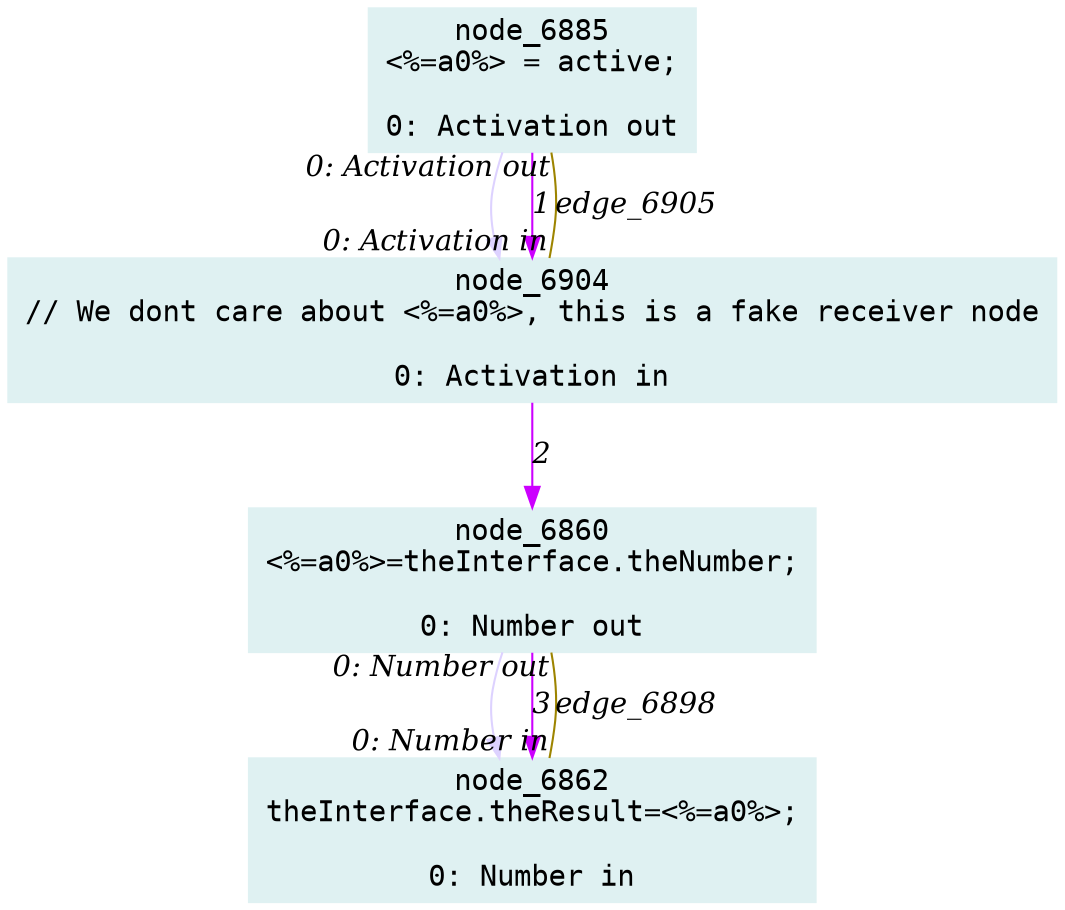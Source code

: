 digraph g{node_6860 [shape="box", style="filled", color="#dff1f2", fontname="Courier", label="node_6860
<%=a0%>=theInterface.theNumber;

0: Number out" ]
node_6862 [shape="box", style="filled", color="#dff1f2", fontname="Courier", label="node_6862
theInterface.theResult=<%=a0%>;

0: Number in" ]
node_6885 [shape="box", style="filled", color="#dff1f2", fontname="Courier", label="node_6885
<%=a0%> = active;

0: Activation out" ]
node_6904 [shape="box", style="filled", color="#dff1f2", fontname="Courier", label="node_6904
// We dont care about <%=a0%>, this is a fake receiver node

0: Activation in" ]
node_6860 -> node_6862 [dir=forward, arrowHead=normal, fontname="Times-Italic", arrowsize=1, color="#ddd2ff", label="",  headlabel="", taillabel="" ]
node_6885 -> node_6904 [dir=forward, arrowHead=normal, fontname="Times-Italic", arrowsize=1, color="#ddd2ff", label="",  headlabel="", taillabel="" ]
node_6885 -> node_6904 [dir=forward, arrowHead=normal, fontname="Times-Italic", arrowsize=1, color="#cc00ff", label="1",  headlabel="", taillabel="" ]
node_6904 -> node_6860 [dir=forward, arrowHead=normal, fontname="Times-Italic", arrowsize=1, color="#cc00ff", label="2",  headlabel="", taillabel="" ]
node_6860 -> node_6862 [dir=forward, arrowHead=normal, fontname="Times-Italic", arrowsize=1, color="#cc00ff", label="3",  headlabel="", taillabel="" ]
node_6860 -> node_6862 [dir=none, arrowHead=none, fontname="Times-Italic", arrowsize=1, color="#9d8400", label="edge_6898",  headlabel="0: Number in", taillabel="0: Number out" ]
node_6885 -> node_6904 [dir=none, arrowHead=none, fontname="Times-Italic", arrowsize=1, color="#9d8400", label="edge_6905",  headlabel="0: Activation in", taillabel="0: Activation out" ]
}